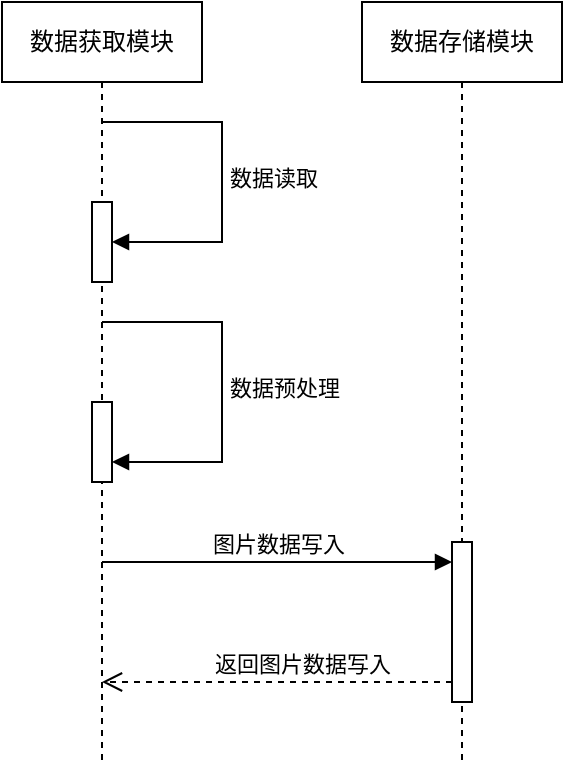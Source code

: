 <mxfile version="20.8.23" type="github">
  <diagram name="第 1 页" id="aGpSFfY5tc4J-nu4bRol">
    <mxGraphModel dx="945" dy="573" grid="1" gridSize="10" guides="1" tooltips="1" connect="1" arrows="1" fold="1" page="1" pageScale="1" pageWidth="827" pageHeight="1169" math="0" shadow="0">
      <root>
        <mxCell id="0" />
        <mxCell id="1" parent="0" />
        <mxCell id="aoJTgJWLaDxqH3buBXeL-16" value="数据存储模块" style="shape=umlLifeline;perimeter=lifelinePerimeter;whiteSpace=wrap;html=1;container=1;dropTarget=0;collapsible=0;recursiveResize=0;outlineConnect=0;portConstraint=eastwest;newEdgeStyle={&quot;edgeStyle&quot;:&quot;elbowEdgeStyle&quot;,&quot;elbow&quot;:&quot;vertical&quot;,&quot;curved&quot;:0,&quot;rounded&quot;:0};" vertex="1" parent="1">
          <mxGeometry x="280" y="100" width="100" height="380" as="geometry" />
        </mxCell>
        <mxCell id="aoJTgJWLaDxqH3buBXeL-26" value="" style="html=1;points=[];perimeter=orthogonalPerimeter;outlineConnect=0;targetShapes=umlLifeline;portConstraint=eastwest;newEdgeStyle={&quot;edgeStyle&quot;:&quot;elbowEdgeStyle&quot;,&quot;elbow&quot;:&quot;vertical&quot;,&quot;curved&quot;:0,&quot;rounded&quot;:0};" vertex="1" parent="aoJTgJWLaDxqH3buBXeL-16">
          <mxGeometry x="45" y="270" width="10" height="80" as="geometry" />
        </mxCell>
        <mxCell id="aoJTgJWLaDxqH3buBXeL-17" value="数据获取模块" style="shape=umlLifeline;perimeter=lifelinePerimeter;whiteSpace=wrap;html=1;container=1;dropTarget=0;collapsible=0;recursiveResize=0;outlineConnect=0;portConstraint=eastwest;newEdgeStyle={&quot;edgeStyle&quot;:&quot;elbowEdgeStyle&quot;,&quot;elbow&quot;:&quot;vertical&quot;,&quot;curved&quot;:0,&quot;rounded&quot;:0};" vertex="1" parent="1">
          <mxGeometry x="100" y="100" width="100" height="380" as="geometry" />
        </mxCell>
        <mxCell id="aoJTgJWLaDxqH3buBXeL-22" value="" style="html=1;points=[];perimeter=orthogonalPerimeter;outlineConnect=0;targetShapes=umlLifeline;portConstraint=eastwest;newEdgeStyle={&quot;edgeStyle&quot;:&quot;elbowEdgeStyle&quot;,&quot;elbow&quot;:&quot;vertical&quot;,&quot;curved&quot;:0,&quot;rounded&quot;:0};" vertex="1" parent="aoJTgJWLaDxqH3buBXeL-17">
          <mxGeometry x="45" y="100" width="10" height="40" as="geometry" />
        </mxCell>
        <mxCell id="aoJTgJWLaDxqH3buBXeL-23" value="数据读取" style="html=1;align=left;spacingLeft=2;endArrow=block;rounded=0;edgeStyle=orthogonalEdgeStyle;curved=0;rounded=0;" edge="1" target="aoJTgJWLaDxqH3buBXeL-22" parent="aoJTgJWLaDxqH3buBXeL-17" source="aoJTgJWLaDxqH3buBXeL-17">
          <mxGeometry relative="1" as="geometry">
            <mxPoint x="60" y="80" as="sourcePoint" />
            <Array as="points">
              <mxPoint x="110" y="60" />
              <mxPoint x="110" y="120" />
            </Array>
          </mxGeometry>
        </mxCell>
        <mxCell id="aoJTgJWLaDxqH3buBXeL-24" value="" style="html=1;points=[];perimeter=orthogonalPerimeter;outlineConnect=0;targetShapes=umlLifeline;portConstraint=eastwest;newEdgeStyle={&quot;edgeStyle&quot;:&quot;elbowEdgeStyle&quot;,&quot;elbow&quot;:&quot;vertical&quot;,&quot;curved&quot;:0,&quot;rounded&quot;:0};" vertex="1" parent="aoJTgJWLaDxqH3buBXeL-17">
          <mxGeometry x="45" y="200" width="10" height="40" as="geometry" />
        </mxCell>
        <mxCell id="aoJTgJWLaDxqH3buBXeL-25" value="数据预处理" style="html=1;align=left;spacingLeft=2;endArrow=block;rounded=0;edgeStyle=orthogonalEdgeStyle;curved=0;rounded=0;" edge="1" target="aoJTgJWLaDxqH3buBXeL-24" parent="aoJTgJWLaDxqH3buBXeL-17" source="aoJTgJWLaDxqH3buBXeL-17">
          <mxGeometry relative="1" as="geometry">
            <mxPoint x="130" y="190" as="sourcePoint" />
            <Array as="points">
              <mxPoint x="110" y="160" />
              <mxPoint x="110" y="230" />
            </Array>
          </mxGeometry>
        </mxCell>
        <mxCell id="aoJTgJWLaDxqH3buBXeL-27" value="图片数据写入" style="html=1;verticalAlign=bottom;endArrow=block;edgeStyle=elbowEdgeStyle;elbow=vertical;curved=0;rounded=0;" edge="1" target="aoJTgJWLaDxqH3buBXeL-26" parent="1" source="aoJTgJWLaDxqH3buBXeL-17">
          <mxGeometry relative="1" as="geometry">
            <mxPoint x="190" y="380" as="sourcePoint" />
            <Array as="points">
              <mxPoint x="270" y="380" />
            </Array>
          </mxGeometry>
        </mxCell>
        <mxCell id="aoJTgJWLaDxqH3buBXeL-28" value="返回图片数据写入" style="html=1;verticalAlign=bottom;endArrow=open;dashed=1;endSize=8;edgeStyle=elbowEdgeStyle;elbow=vertical;curved=0;rounded=0;" edge="1" source="aoJTgJWLaDxqH3buBXeL-26" parent="1" target="aoJTgJWLaDxqH3buBXeL-17">
          <mxGeometry x="-0.145" relative="1" as="geometry">
            <mxPoint x="190" y="455" as="targetPoint" />
            <Array as="points">
              <mxPoint x="260" y="440" />
            </Array>
            <mxPoint as="offset" />
          </mxGeometry>
        </mxCell>
      </root>
    </mxGraphModel>
  </diagram>
</mxfile>
